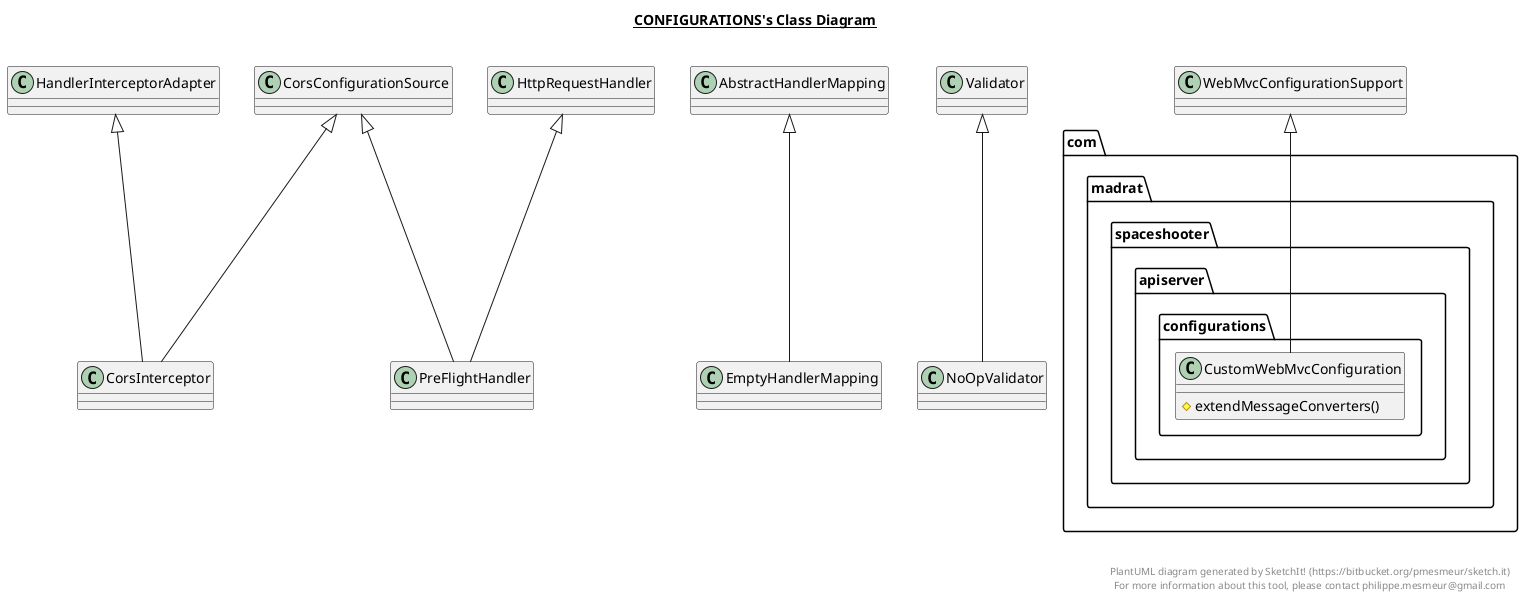 @startuml

title __CONFIGURATIONS's Class Diagram__\n

  package com.madrat.spaceshooter.apiserver {
    package com.madrat.spaceshooter.apiserver.configurations {
      class CustomWebMvcConfiguration {
          # extendMessageConverters()
      }
    }
  }
  

  CustomWebMvcConfiguration -up-|> WebMvcConfigurationSupport
  NoOpValidator -up-|> Validator
  EmptyHandlerMapping -up-|> AbstractHandlerMapping
  CorsInterceptor -up-|> CorsConfigurationSource
  CorsInterceptor -up-|> HandlerInterceptorAdapter
  PreFlightHandler -up-|> HttpRequestHandler
  PreFlightHandler -up-|> CorsConfigurationSource


right footer


PlantUML diagram generated by SketchIt! (https://bitbucket.org/pmesmeur/sketch.it)
For more information about this tool, please contact philippe.mesmeur@gmail.com
endfooter

@enduml
